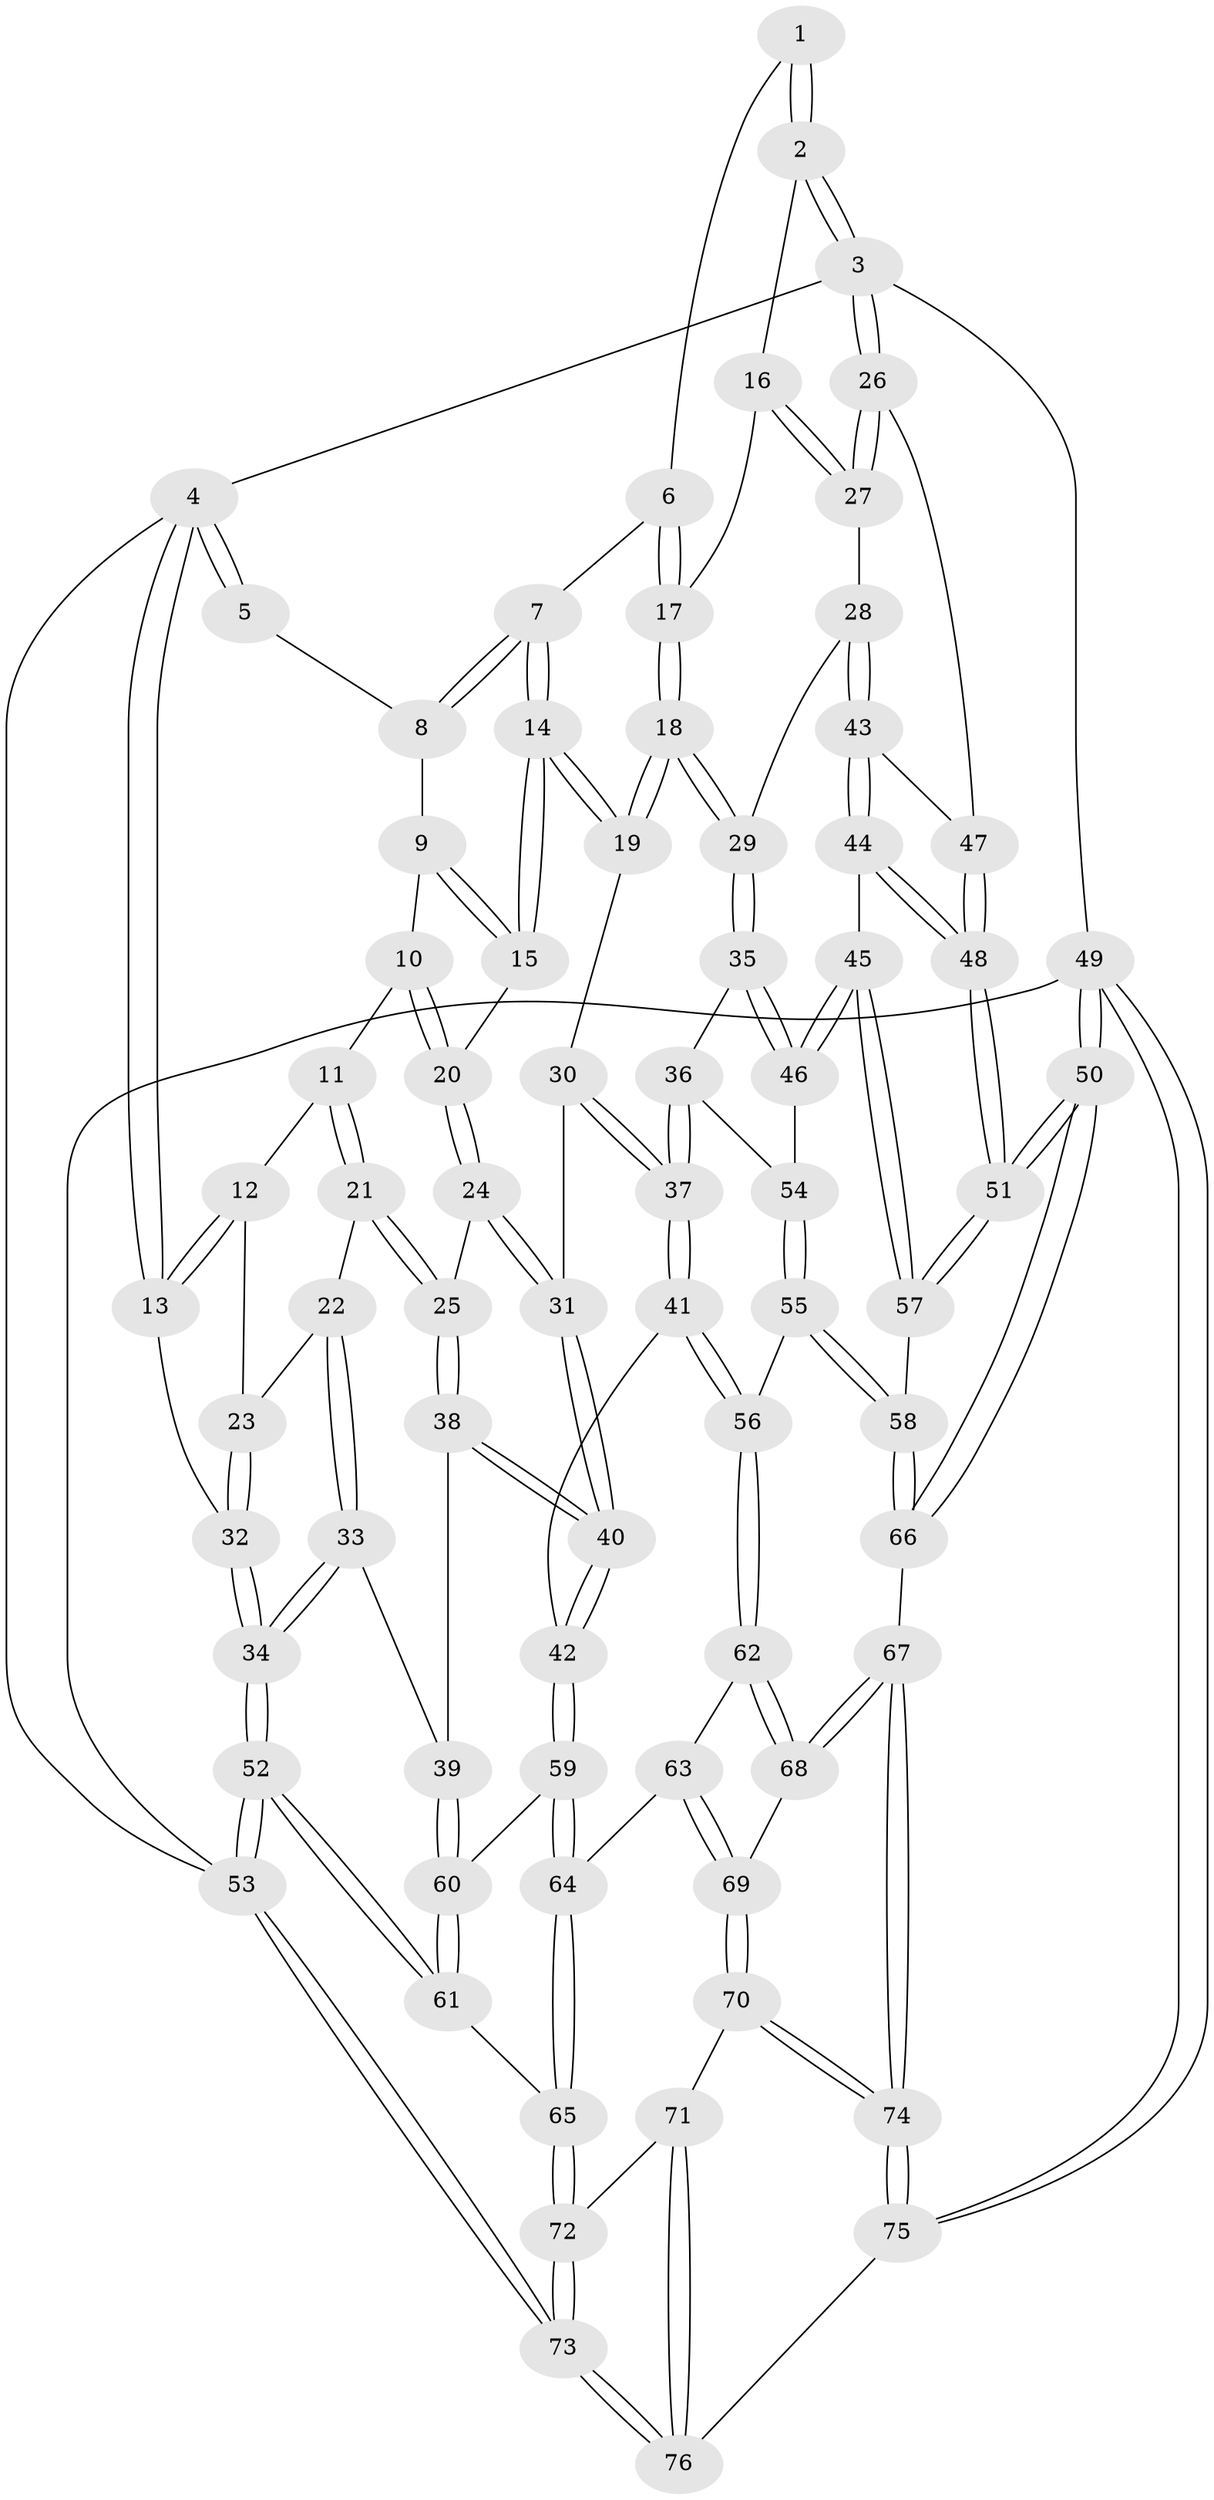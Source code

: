 // Generated by graph-tools (version 1.1) at 2025/17/03/09/25 04:17:04]
// undirected, 76 vertices, 187 edges
graph export_dot {
graph [start="1"]
  node [color=gray90,style=filled];
  1 [pos="+0.616641495565502+0"];
  2 [pos="+1+0"];
  3 [pos="+1+0"];
  4 [pos="+0+0"];
  5 [pos="+0.3456122444631322+0"];
  6 [pos="+0.6019270237571183+0.04009896645948335"];
  7 [pos="+0.4446113897803124+0.03255468740125405"];
  8 [pos="+0.34791844791198234+0"];
  9 [pos="+0.3212669718225561+0"];
  10 [pos="+0.24481644215443407+0.0736862268431198"];
  11 [pos="+0.22494644427382104+0.08354073590741659"];
  12 [pos="+0.22016853953796953+0.08387623511078057"];
  13 [pos="+0+0"];
  14 [pos="+0.4531376230396739+0.12965945176031832"];
  15 [pos="+0.3464347515039965+0.1448815041358935"];
  16 [pos="+0.7517638463553449+0.07000344223991017"];
  17 [pos="+0.6369811118537627+0.12036859813392854"];
  18 [pos="+0.575826133132616+0.2344755330594114"];
  19 [pos="+0.5321671381179878+0.22715948151465373"];
  20 [pos="+0.31443660262787704+0.15930783018488834"];
  21 [pos="+0.19584374930391915+0.2699566946378135"];
  22 [pos="+0.1737576881496298+0.26547302618247787"];
  23 [pos="+0.013986925948804824+0.1866906072608513"];
  24 [pos="+0.2756883727304446+0.26788992671207473"];
  25 [pos="+0.21667486645280964+0.2792434588900518"];
  26 [pos="+1+0"];
  27 [pos="+0.8070241597906275+0.19466193305736634"];
  28 [pos="+0.7870540740670077+0.28645174904508425"];
  29 [pos="+0.5767087769776454+0.23553461386324728"];
  30 [pos="+0.4346163002776767+0.2879072600663422"];
  31 [pos="+0.35230419185489453+0.30406795849224955"];
  32 [pos="+0+0.1381723218511912"];
  33 [pos="+0.04537264083622351+0.4784008734639261"];
  34 [pos="+0+0.4766942378789941"];
  35 [pos="+0.5849719779321403+0.3375756068126132"];
  36 [pos="+0.5533502034552289+0.41866092278520095"];
  37 [pos="+0.46395519837012383+0.4839390766222643"];
  38 [pos="+0.21241130566211905+0.4060203262514728"];
  39 [pos="+0.10326332701036076+0.4926655195232372"];
  40 [pos="+0.3455167801564932+0.5001525392881305"];
  41 [pos="+0.42300845549760274+0.5467271221332348"];
  42 [pos="+0.36553323242376634+0.5425796646697597"];
  43 [pos="+0.8059075851707463+0.30922075871339544"];
  44 [pos="+0.8410098441269703+0.42538523948891555"];
  45 [pos="+0.8085057611485608+0.45351280180577097"];
  46 [pos="+0.7234431282783701+0.45410996070531423"];
  47 [pos="+1+0.041125166605915114"];
  48 [pos="+1+0.4698049403498814"];
  49 [pos="+1+1"];
  50 [pos="+1+1"];
  51 [pos="+1+0.6768920190226726"];
  52 [pos="+0+0.7196119814379444"];
  53 [pos="+0+1"];
  54 [pos="+0.6368859532268353+0.5030345297525397"];
  55 [pos="+0.5953318258500159+0.6018095869007868"];
  56 [pos="+0.5120055045220774+0.6248092277316567"];
  57 [pos="+0.7664659518861109+0.6543870202063025"];
  58 [pos="+0.7570216586013779+0.6632979807507222"];
  59 [pos="+0.35573158198428895+0.5503030243775192"];
  60 [pos="+0.1920441643775777+0.5885320053938748"];
  61 [pos="+0.15181906471895962+0.7009094447499873"];
  62 [pos="+0.5111726650964249+0.6480087319085337"];
  63 [pos="+0.36711649278036024+0.7698673874633538"];
  64 [pos="+0.3119039666339497+0.7538767614669725"];
  65 [pos="+0.22499463097629144+0.797250938992781"];
  66 [pos="+0.7389909453073729+0.812962277514517"];
  67 [pos="+0.6903056096367232+0.8433961315665808"];
  68 [pos="+0.5494141225999362+0.786819052378573"];
  69 [pos="+0.45175932253583634+0.8643148771651565"];
  70 [pos="+0.4451220740404211+0.8880558530109177"];
  71 [pos="+0.44256320437641106+0.8939774428613695"];
  72 [pos="+0.20479883973065596+0.9215331358161835"];
  73 [pos="+0+1"];
  74 [pos="+0.6653840803364763+0.9410094538277521"];
  75 [pos="+0.6340081767081233+1"];
  76 [pos="+0.49947535028986906+1"];
  1 -- 2;
  1 -- 2;
  1 -- 6;
  2 -- 3;
  2 -- 3;
  2 -- 16;
  3 -- 4;
  3 -- 26;
  3 -- 26;
  3 -- 49;
  4 -- 5;
  4 -- 5;
  4 -- 13;
  4 -- 13;
  4 -- 53;
  5 -- 8;
  6 -- 7;
  6 -- 17;
  6 -- 17;
  7 -- 8;
  7 -- 8;
  7 -- 14;
  7 -- 14;
  8 -- 9;
  9 -- 10;
  9 -- 15;
  9 -- 15;
  10 -- 11;
  10 -- 20;
  10 -- 20;
  11 -- 12;
  11 -- 21;
  11 -- 21;
  12 -- 13;
  12 -- 13;
  12 -- 23;
  13 -- 32;
  14 -- 15;
  14 -- 15;
  14 -- 19;
  14 -- 19;
  15 -- 20;
  16 -- 17;
  16 -- 27;
  16 -- 27;
  17 -- 18;
  17 -- 18;
  18 -- 19;
  18 -- 19;
  18 -- 29;
  18 -- 29;
  19 -- 30;
  20 -- 24;
  20 -- 24;
  21 -- 22;
  21 -- 25;
  21 -- 25;
  22 -- 23;
  22 -- 33;
  22 -- 33;
  23 -- 32;
  23 -- 32;
  24 -- 25;
  24 -- 31;
  24 -- 31;
  25 -- 38;
  25 -- 38;
  26 -- 27;
  26 -- 27;
  26 -- 47;
  27 -- 28;
  28 -- 29;
  28 -- 43;
  28 -- 43;
  29 -- 35;
  29 -- 35;
  30 -- 31;
  30 -- 37;
  30 -- 37;
  31 -- 40;
  31 -- 40;
  32 -- 34;
  32 -- 34;
  33 -- 34;
  33 -- 34;
  33 -- 39;
  34 -- 52;
  34 -- 52;
  35 -- 36;
  35 -- 46;
  35 -- 46;
  36 -- 37;
  36 -- 37;
  36 -- 54;
  37 -- 41;
  37 -- 41;
  38 -- 39;
  38 -- 40;
  38 -- 40;
  39 -- 60;
  39 -- 60;
  40 -- 42;
  40 -- 42;
  41 -- 42;
  41 -- 56;
  41 -- 56;
  42 -- 59;
  42 -- 59;
  43 -- 44;
  43 -- 44;
  43 -- 47;
  44 -- 45;
  44 -- 48;
  44 -- 48;
  45 -- 46;
  45 -- 46;
  45 -- 57;
  45 -- 57;
  46 -- 54;
  47 -- 48;
  47 -- 48;
  48 -- 51;
  48 -- 51;
  49 -- 50;
  49 -- 50;
  49 -- 75;
  49 -- 75;
  49 -- 53;
  50 -- 51;
  50 -- 51;
  50 -- 66;
  50 -- 66;
  51 -- 57;
  51 -- 57;
  52 -- 53;
  52 -- 53;
  52 -- 61;
  52 -- 61;
  53 -- 73;
  53 -- 73;
  54 -- 55;
  54 -- 55;
  55 -- 56;
  55 -- 58;
  55 -- 58;
  56 -- 62;
  56 -- 62;
  57 -- 58;
  58 -- 66;
  58 -- 66;
  59 -- 60;
  59 -- 64;
  59 -- 64;
  60 -- 61;
  60 -- 61;
  61 -- 65;
  62 -- 63;
  62 -- 68;
  62 -- 68;
  63 -- 64;
  63 -- 69;
  63 -- 69;
  64 -- 65;
  64 -- 65;
  65 -- 72;
  65 -- 72;
  66 -- 67;
  67 -- 68;
  67 -- 68;
  67 -- 74;
  67 -- 74;
  68 -- 69;
  69 -- 70;
  69 -- 70;
  70 -- 71;
  70 -- 74;
  70 -- 74;
  71 -- 72;
  71 -- 76;
  71 -- 76;
  72 -- 73;
  72 -- 73;
  73 -- 76;
  73 -- 76;
  74 -- 75;
  74 -- 75;
  75 -- 76;
}
